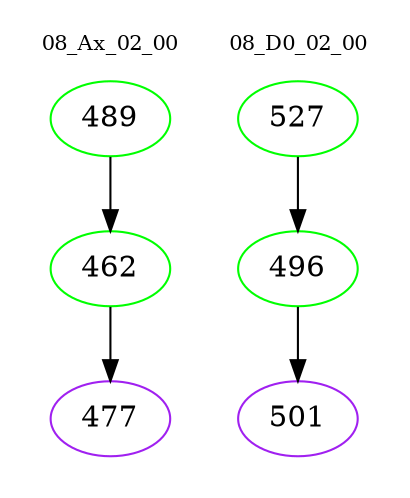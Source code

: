 digraph{
subgraph cluster_0 {
color = white
label = "08_Ax_02_00";
fontsize=10;
T0_489 [label="489", color="green"]
T0_489 -> T0_462 [color="black"]
T0_462 [label="462", color="green"]
T0_462 -> T0_477 [color="black"]
T0_477 [label="477", color="purple"]
}
subgraph cluster_1 {
color = white
label = "08_D0_02_00";
fontsize=10;
T1_527 [label="527", color="green"]
T1_527 -> T1_496 [color="black"]
T1_496 [label="496", color="green"]
T1_496 -> T1_501 [color="black"]
T1_501 [label="501", color="purple"]
}
}
